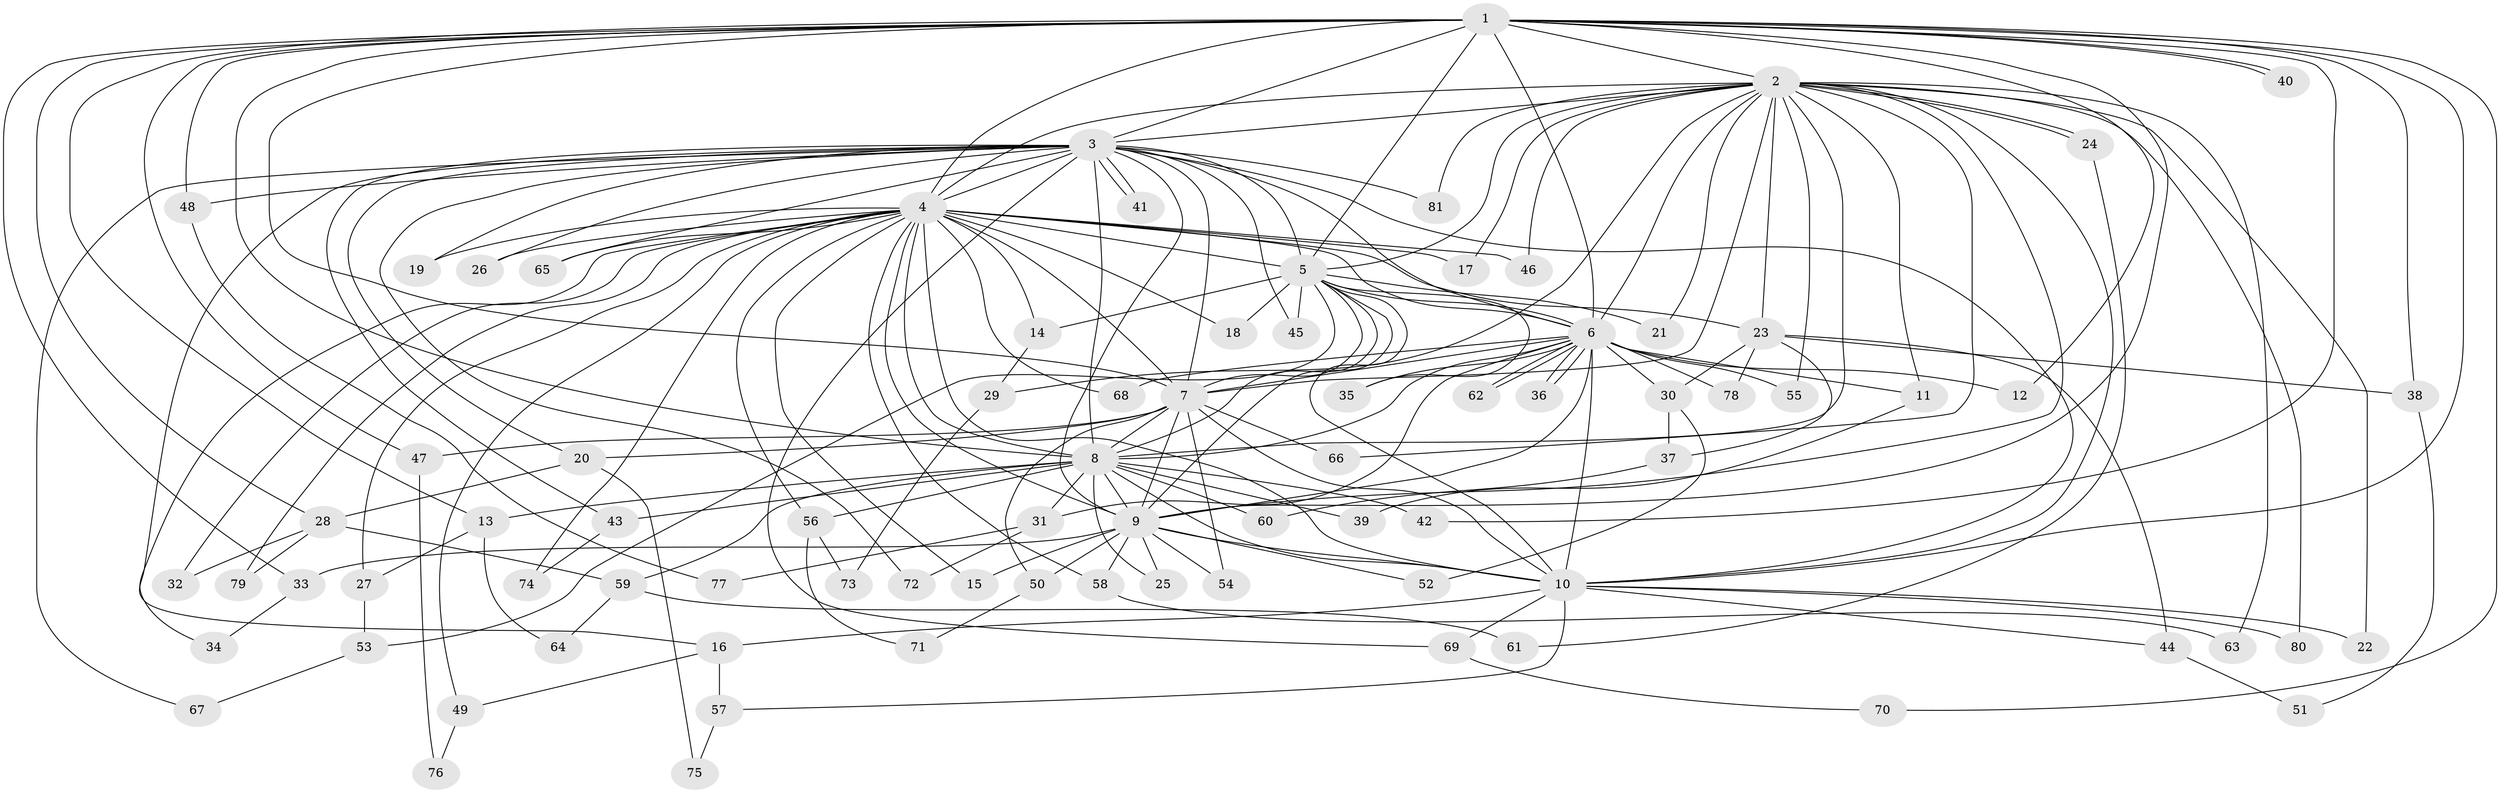 // coarse degree distribution, {12: 0.08, 17: 0.04, 8: 0.08, 15: 0.04, 9: 0.04, 10: 0.04, 5: 0.16, 6: 0.04, 4: 0.2, 2: 0.16, 3: 0.12}
// Generated by graph-tools (version 1.1) at 2025/49/03/04/25 22:49:58]
// undirected, 81 vertices, 187 edges
graph export_dot {
  node [color=gray90,style=filled];
  1;
  2;
  3;
  4;
  5;
  6;
  7;
  8;
  9;
  10;
  11;
  12;
  13;
  14;
  15;
  16;
  17;
  18;
  19;
  20;
  21;
  22;
  23;
  24;
  25;
  26;
  27;
  28;
  29;
  30;
  31;
  32;
  33;
  34;
  35;
  36;
  37;
  38;
  39;
  40;
  41;
  42;
  43;
  44;
  45;
  46;
  47;
  48;
  49;
  50;
  51;
  52;
  53;
  54;
  55;
  56;
  57;
  58;
  59;
  60;
  61;
  62;
  63;
  64;
  65;
  66;
  67;
  68;
  69;
  70;
  71;
  72;
  73;
  74;
  75;
  76;
  77;
  78;
  79;
  80;
  81;
  1 -- 2;
  1 -- 3;
  1 -- 4;
  1 -- 5;
  1 -- 6;
  1 -- 7;
  1 -- 8;
  1 -- 9;
  1 -- 10;
  1 -- 12;
  1 -- 13;
  1 -- 28;
  1 -- 33;
  1 -- 38;
  1 -- 40;
  1 -- 40;
  1 -- 42;
  1 -- 47;
  1 -- 48;
  1 -- 70;
  2 -- 3;
  2 -- 4;
  2 -- 5;
  2 -- 6;
  2 -- 7;
  2 -- 8;
  2 -- 9;
  2 -- 10;
  2 -- 11;
  2 -- 17;
  2 -- 21;
  2 -- 22;
  2 -- 23;
  2 -- 24;
  2 -- 24;
  2 -- 29;
  2 -- 46;
  2 -- 55;
  2 -- 63;
  2 -- 66;
  2 -- 80;
  2 -- 81;
  3 -- 4;
  3 -- 5;
  3 -- 6;
  3 -- 7;
  3 -- 8;
  3 -- 9;
  3 -- 10;
  3 -- 16;
  3 -- 19;
  3 -- 20;
  3 -- 26;
  3 -- 41;
  3 -- 41;
  3 -- 43;
  3 -- 45;
  3 -- 48;
  3 -- 65;
  3 -- 67;
  3 -- 69;
  3 -- 72;
  3 -- 81;
  4 -- 5;
  4 -- 6;
  4 -- 7;
  4 -- 8;
  4 -- 9;
  4 -- 10;
  4 -- 14;
  4 -- 15;
  4 -- 17;
  4 -- 18;
  4 -- 19;
  4 -- 23;
  4 -- 26;
  4 -- 27;
  4 -- 32;
  4 -- 34;
  4 -- 46;
  4 -- 49;
  4 -- 56;
  4 -- 58;
  4 -- 65;
  4 -- 68;
  4 -- 74;
  4 -- 79;
  5 -- 6;
  5 -- 7;
  5 -- 8;
  5 -- 9;
  5 -- 10;
  5 -- 14;
  5 -- 18;
  5 -- 21;
  5 -- 35;
  5 -- 45;
  5 -- 53;
  6 -- 7;
  6 -- 8;
  6 -- 9;
  6 -- 10;
  6 -- 11;
  6 -- 12;
  6 -- 30;
  6 -- 31;
  6 -- 35;
  6 -- 36;
  6 -- 36;
  6 -- 55;
  6 -- 62;
  6 -- 62;
  6 -- 68;
  6 -- 78;
  7 -- 8;
  7 -- 9;
  7 -- 10;
  7 -- 20;
  7 -- 47;
  7 -- 50;
  7 -- 54;
  7 -- 66;
  8 -- 9;
  8 -- 10;
  8 -- 13;
  8 -- 25;
  8 -- 31;
  8 -- 39;
  8 -- 42;
  8 -- 43;
  8 -- 56;
  8 -- 59;
  8 -- 60;
  9 -- 10;
  9 -- 15;
  9 -- 25;
  9 -- 33;
  9 -- 50;
  9 -- 52;
  9 -- 54;
  9 -- 58;
  10 -- 16;
  10 -- 22;
  10 -- 44;
  10 -- 57;
  10 -- 69;
  10 -- 80;
  11 -- 39;
  13 -- 27;
  13 -- 64;
  14 -- 29;
  16 -- 49;
  16 -- 57;
  20 -- 28;
  20 -- 75;
  23 -- 30;
  23 -- 37;
  23 -- 38;
  23 -- 44;
  23 -- 78;
  24 -- 61;
  27 -- 53;
  28 -- 32;
  28 -- 59;
  28 -- 79;
  29 -- 73;
  30 -- 37;
  30 -- 52;
  31 -- 72;
  31 -- 77;
  33 -- 34;
  37 -- 60;
  38 -- 51;
  43 -- 74;
  44 -- 51;
  47 -- 76;
  48 -- 77;
  49 -- 76;
  50 -- 71;
  53 -- 67;
  56 -- 71;
  56 -- 73;
  57 -- 75;
  58 -- 63;
  59 -- 61;
  59 -- 64;
  69 -- 70;
}
